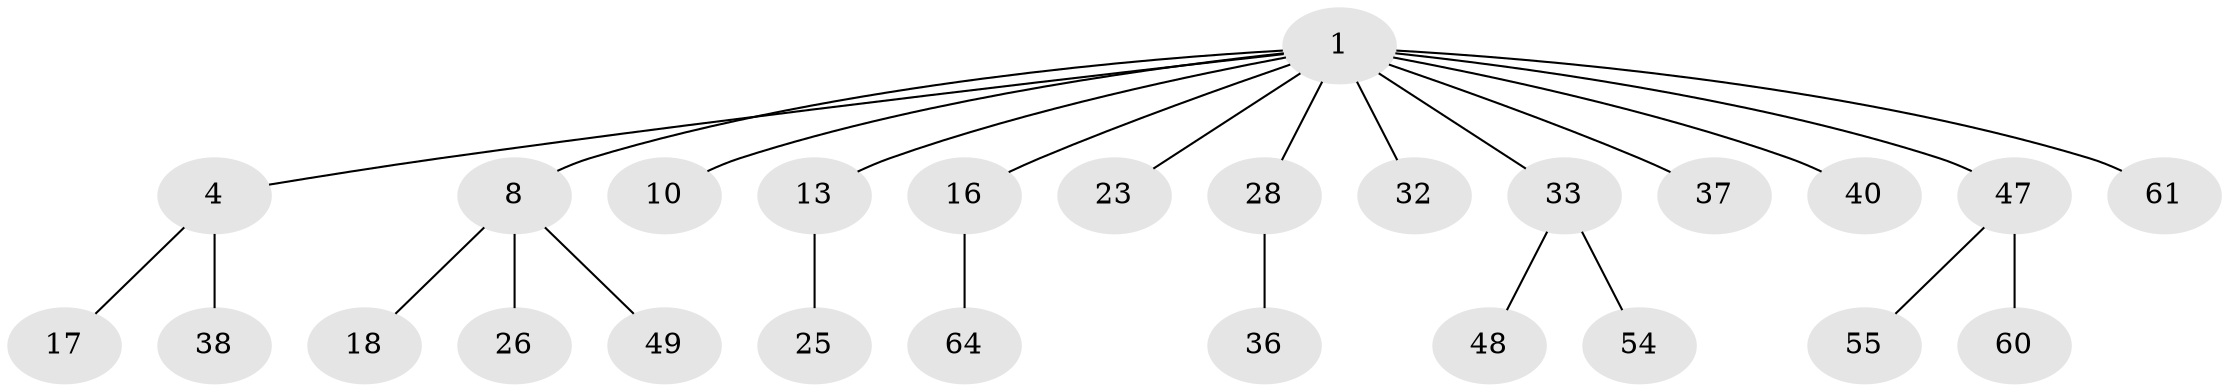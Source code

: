 // original degree distribution, {12: 0.015384615384615385, 3: 0.15384615384615385, 2: 0.2153846153846154, 5: 0.03076923076923077, 7: 0.015384615384615385, 1: 0.5384615384615384, 4: 0.03076923076923077}
// Generated by graph-tools (version 1.1) at 2025/18/03/04/25 18:18:18]
// undirected, 26 vertices, 25 edges
graph export_dot {
graph [start="1"]
  node [color=gray90,style=filled];
  1 [super="+2+9+6+5+3+31+46+39+50"];
  4 [super="+12+21+11"];
  8 [super="+20+43"];
  10;
  13 [super="+24"];
  16 [super="+22"];
  17;
  18;
  23;
  25 [super="+57+42"];
  26 [super="+30+41+59"];
  28;
  32 [super="+34"];
  33;
  36;
  37 [super="+45+51"];
  38;
  40;
  47;
  48;
  49;
  54;
  55;
  60;
  61;
  64;
  1 -- 4;
  1 -- 8;
  1 -- 47;
  1 -- 13;
  1 -- 61;
  1 -- 40;
  1 -- 37;
  1 -- 32;
  1 -- 33 [weight=2];
  1 -- 23;
  1 -- 10;
  1 -- 28;
  1 -- 16;
  4 -- 38;
  4 -- 17;
  8 -- 18;
  8 -- 49;
  8 -- 26;
  13 -- 25;
  16 -- 64;
  28 -- 36;
  33 -- 48;
  33 -- 54;
  47 -- 55;
  47 -- 60;
}
